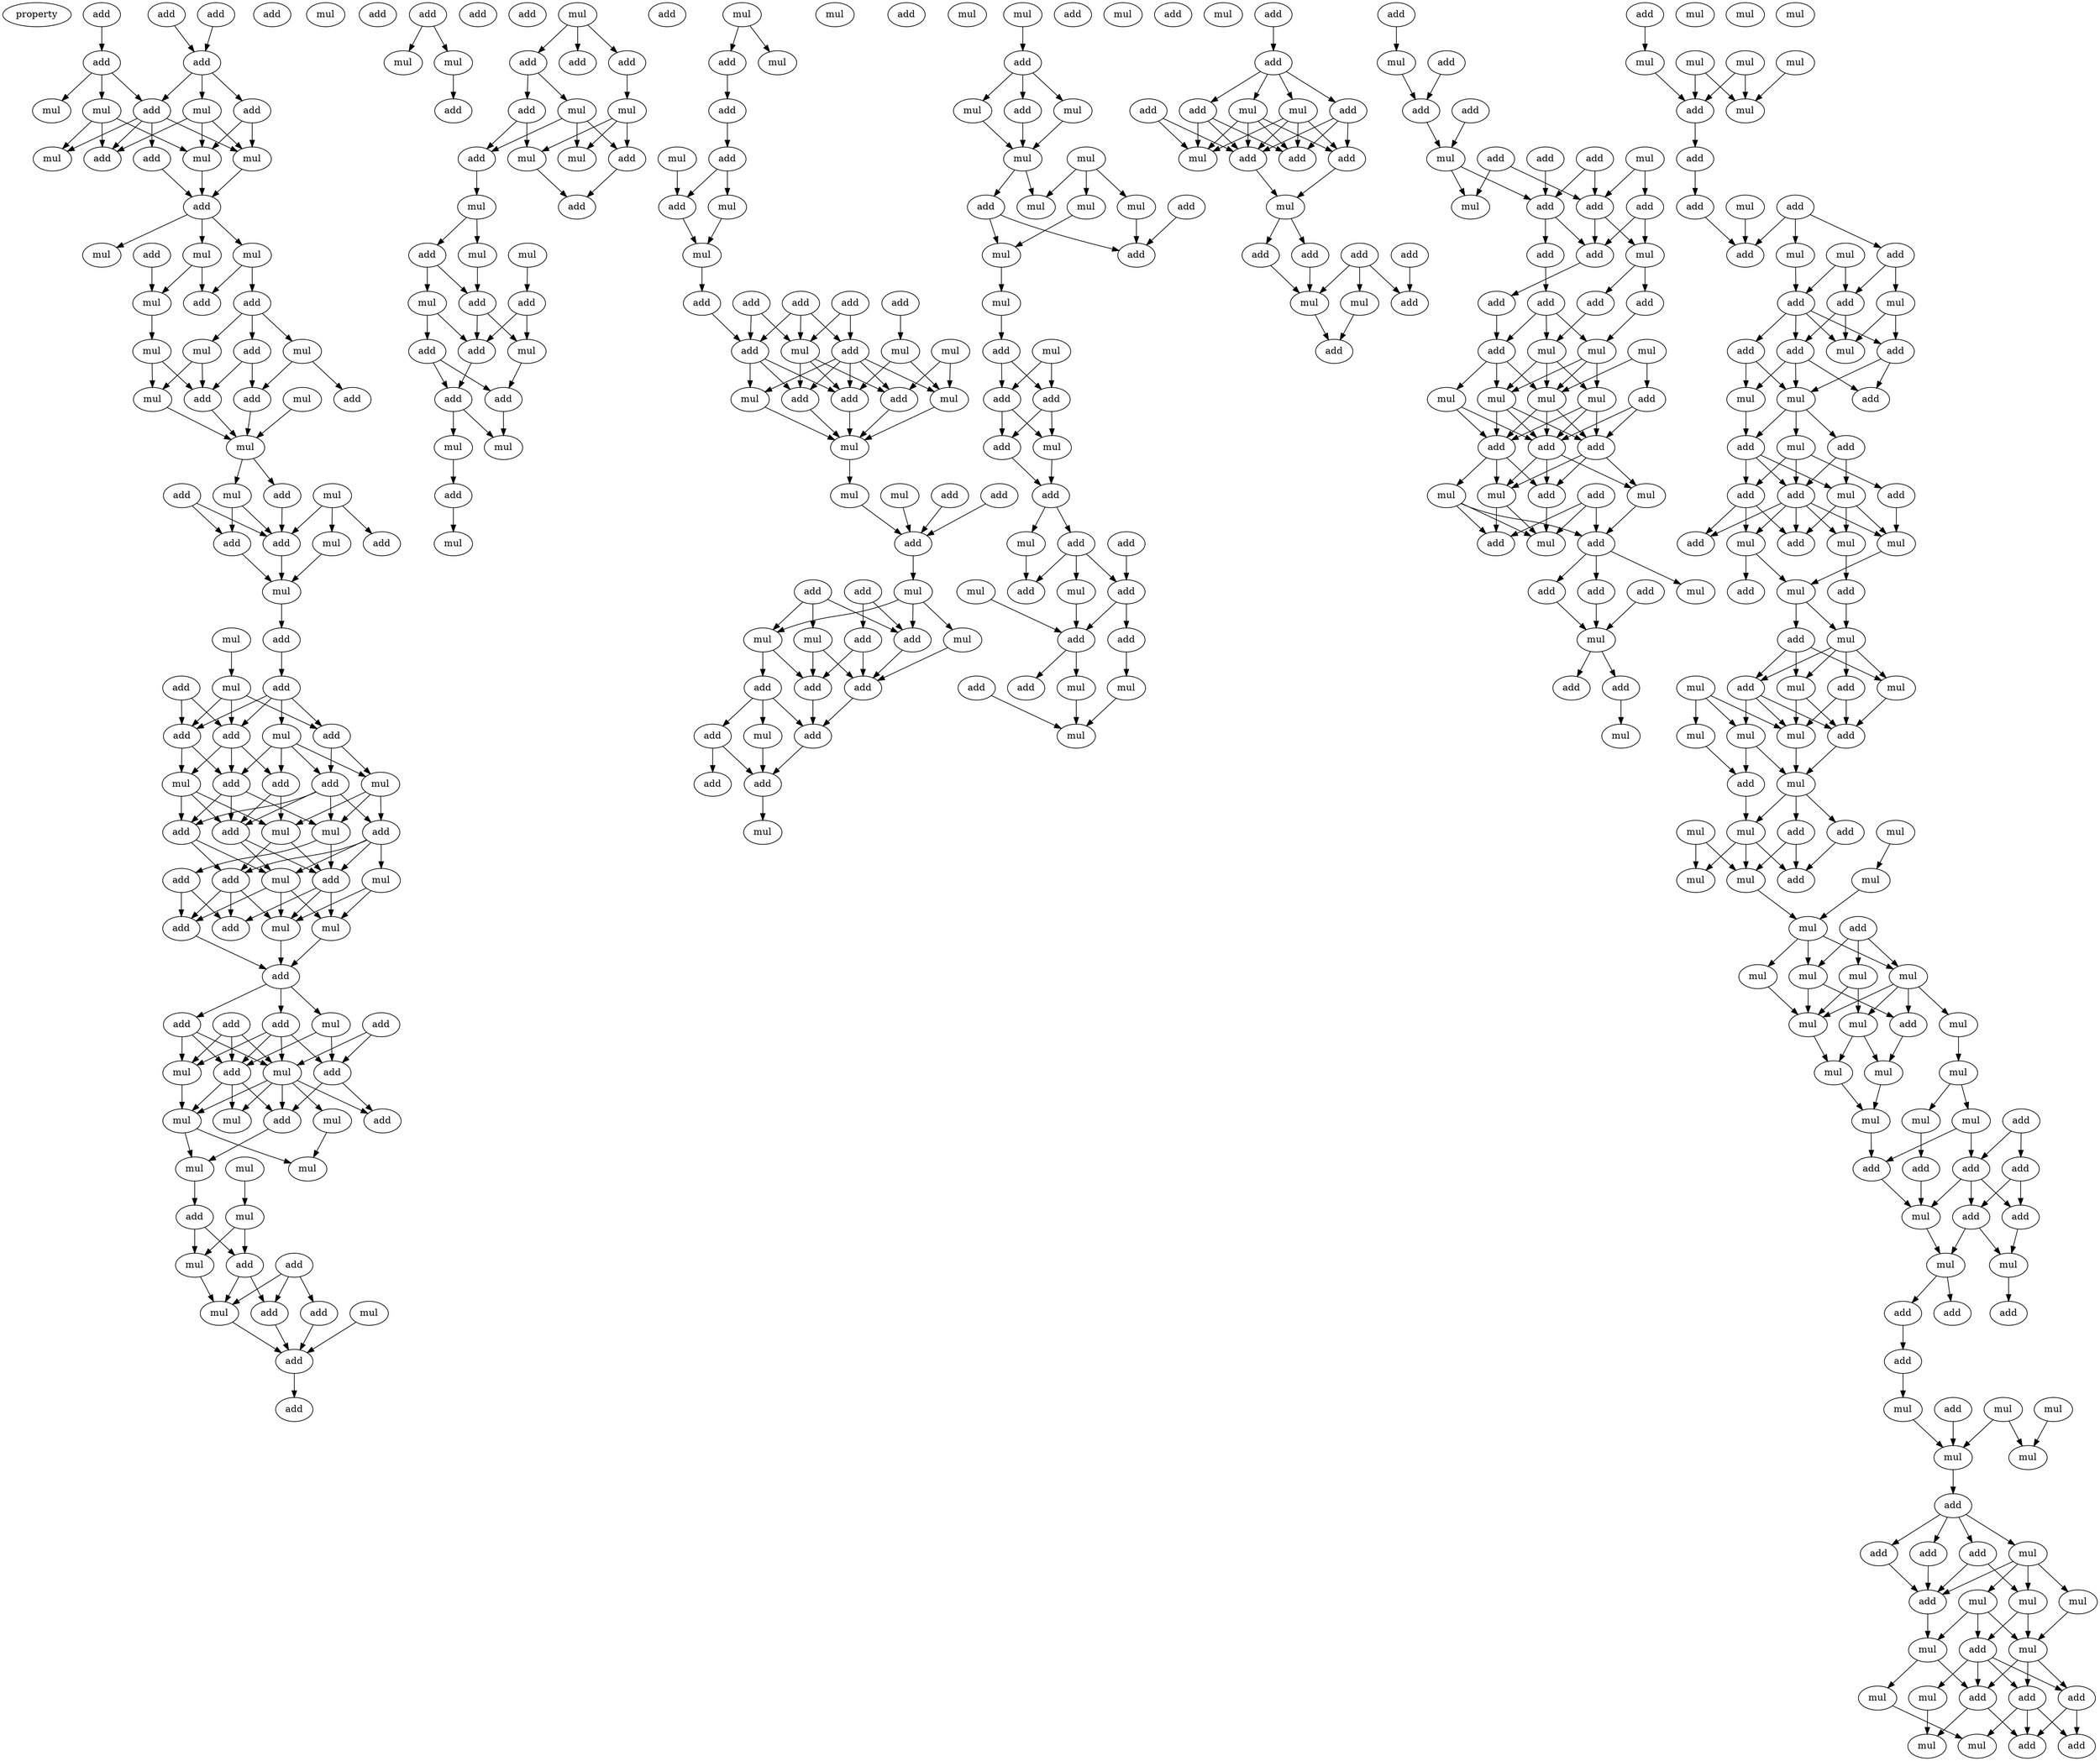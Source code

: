 digraph {
    node [fontcolor=black]
    property [mul=2,lf=1.6]
    0 [ label = add ];
    1 [ label = add ];
    2 [ label = add ];
    3 [ label = add ];
    4 [ label = add ];
    5 [ label = add ];
    6 [ label = mul ];
    7 [ label = add ];
    8 [ label = mul ];
    9 [ label = mul ];
    10 [ label = add ];
    11 [ label = mul ];
    12 [ label = mul ];
    13 [ label = add ];
    14 [ label = mul ];
    15 [ label = add ];
    16 [ label = add ];
    17 [ label = mul ];
    18 [ label = mul ];
    19 [ label = add ];
    20 [ label = mul ];
    21 [ label = add ];
    22 [ label = mul ];
    23 [ label = add ];
    24 [ label = mul ];
    25 [ label = add ];
    26 [ label = mul ];
    27 [ label = mul ];
    28 [ label = add ];
    29 [ label = add ];
    30 [ label = add ];
    31 [ label = mul ];
    32 [ label = mul ];
    33 [ label = mul ];
    34 [ label = add ];
    35 [ label = mul ];
    36 [ label = mul ];
    37 [ label = add ];
    38 [ label = add ];
    39 [ label = add ];
    40 [ label = mul ];
    41 [ label = add ];
    42 [ label = mul ];
    43 [ label = add ];
    44 [ label = mul ];
    45 [ label = add ];
    46 [ label = mul ];
    47 [ label = add ];
    48 [ label = add ];
    49 [ label = add ];
    50 [ label = mul ];
    51 [ label = add ];
    52 [ label = add ];
    53 [ label = add ];
    54 [ label = mul ];
    55 [ label = mul ];
    56 [ label = add ];
    57 [ label = mul ];
    58 [ label = add ];
    59 [ label = mul ];
    60 [ label = add ];
    61 [ label = add ];
    62 [ label = mul ];
    63 [ label = mul ];
    64 [ label = add ];
    65 [ label = add ];
    66 [ label = add ];
    67 [ label = add ];
    68 [ label = add ];
    69 [ label = mul ];
    70 [ label = mul ];
    71 [ label = add ];
    72 [ label = add ];
    73 [ label = add ];
    74 [ label = add ];
    75 [ label = mul ];
    76 [ label = add ];
    77 [ label = mul ];
    78 [ label = add ];
    79 [ label = mul ];
    80 [ label = add ];
    81 [ label = add ];
    82 [ label = mul ];
    83 [ label = mul ];
    84 [ label = mul ];
    85 [ label = add ];
    86 [ label = mul ];
    87 [ label = mul ];
    88 [ label = mul ];
    89 [ label = add ];
    90 [ label = mul ];
    91 [ label = add ];
    92 [ label = mul ];
    93 [ label = add ];
    94 [ label = add ];
    95 [ label = add ];
    96 [ label = mul ];
    97 [ label = mul ];
    98 [ label = mul ];
    99 [ label = add ];
    100 [ label = add ];
    101 [ label = add ];
    102 [ label = add ];
    103 [ label = add ];
    104 [ label = add ];
    105 [ label = mul ];
    106 [ label = mul ];
    107 [ label = add ];
    108 [ label = mul ];
    109 [ label = add ];
    110 [ label = add ];
    111 [ label = add ];
    112 [ label = mul ];
    113 [ label = add ];
    114 [ label = mul ];
    115 [ label = mul ];
    116 [ label = add ];
    117 [ label = add ];
    118 [ label = mul ];
    119 [ label = add ];
    120 [ label = mul ];
    121 [ label = add ];
    122 [ label = mul ];
    123 [ label = mul ];
    124 [ label = add ];
    125 [ label = mul ];
    126 [ label = add ];
    127 [ label = add ];
    128 [ label = mul ];
    129 [ label = add ];
    130 [ label = add ];
    131 [ label = add ];
    132 [ label = mul ];
    133 [ label = add ];
    134 [ label = mul ];
    135 [ label = add ];
    136 [ label = mul ];
    137 [ label = mul ];
    138 [ label = mul ];
    139 [ label = add ];
    140 [ label = mul ];
    141 [ label = add ];
    142 [ label = add ];
    143 [ label = add ];
    144 [ label = mul ];
    145 [ label = add ];
    146 [ label = mul ];
    147 [ label = mul ];
    148 [ label = add ];
    149 [ label = add ];
    150 [ label = add ];
    151 [ label = add ];
    152 [ label = add ];
    153 [ label = mul ];
    154 [ label = add ];
    155 [ label = add ];
    156 [ label = mul ];
    157 [ label = mul ];
    158 [ label = mul ];
    159 [ label = add ];
    160 [ label = add ];
    161 [ label = add ];
    162 [ label = mul ];
    163 [ label = mul ];
    164 [ label = mul ];
    165 [ label = mul ];
    166 [ label = mul ];
    167 [ label = add ];
    168 [ label = add ];
    169 [ label = add ];
    170 [ label = add ];
    171 [ label = add ];
    172 [ label = mul ];
    173 [ label = add ];
    174 [ label = mul ];
    175 [ label = mul ];
    176 [ label = mul ];
    177 [ label = add ];
    178 [ label = add ];
    179 [ label = add ];
    180 [ label = add ];
    181 [ label = add ];
    182 [ label = add ];
    183 [ label = mul ];
    184 [ label = add ];
    185 [ label = add ];
    186 [ label = mul ];
    187 [ label = mul ];
    188 [ label = add ];
    189 [ label = add ];
    190 [ label = mul ];
    191 [ label = add ];
    192 [ label = mul ];
    193 [ label = mul ];
    194 [ label = mul ];
    195 [ label = mul ];
    196 [ label = mul ];
    197 [ label = add ];
    198 [ label = mul ];
    199 [ label = mul ];
    200 [ label = add ];
    201 [ label = mul ];
    202 [ label = add ];
    203 [ label = mul ];
    204 [ label = add ];
    205 [ label = add ];
    206 [ label = mul ];
    207 [ label = add ];
    208 [ label = add ];
    209 [ label = mul ];
    210 [ label = add ];
    211 [ label = mul ];
    212 [ label = add ];
    213 [ label = add ];
    214 [ label = mul ];
    215 [ label = add ];
    216 [ label = add ];
    217 [ label = add ];
    218 [ label = mul ];
    219 [ label = mul ];
    220 [ label = add ];
    221 [ label = add ];
    222 [ label = add ];
    223 [ label = mul ];
    224 [ label = mul ];
    225 [ label = add ];
    226 [ label = mul ];
    227 [ label = add ];
    228 [ label = add ];
    229 [ label = add ];
    230 [ label = mul ];
    231 [ label = add ];
    232 [ label = add ];
    233 [ label = mul ];
    234 [ label = mul ];
    235 [ label = add ];
    236 [ label = add ];
    237 [ label = add ];
    238 [ label = mul ];
    239 [ label = add ];
    240 [ label = add ];
    241 [ label = add ];
    242 [ label = add ];
    243 [ label = mul ];
    244 [ label = add ];
    245 [ label = mul ];
    246 [ label = add ];
    247 [ label = add ];
    248 [ label = add ];
    249 [ label = mul ];
    250 [ label = add ];
    251 [ label = add ];
    252 [ label = add ];
    253 [ label = add ];
    254 [ label = mul ];
    255 [ label = add ];
    256 [ label = mul ];
    257 [ label = mul ];
    258 [ label = add ];
    259 [ label = add ];
    260 [ label = add ];
    261 [ label = mul ];
    262 [ label = add ];
    263 [ label = add ];
    264 [ label = add ];
    265 [ label = add ];
    266 [ label = add ];
    267 [ label = add ];
    268 [ label = mul ];
    269 [ label = mul ];
    270 [ label = mul ];
    271 [ label = add ];
    272 [ label = mul ];
    273 [ label = mul ];
    274 [ label = mul ];
    275 [ label = add ];
    276 [ label = mul ];
    277 [ label = add ];
    278 [ label = add ];
    279 [ label = add ];
    280 [ label = mul ];
    281 [ label = mul ];
    282 [ label = mul ];
    283 [ label = add ];
    284 [ label = add ];
    285 [ label = mul ];
    286 [ label = add ];
    287 [ label = add ];
    288 [ label = add ];
    289 [ label = add ];
    290 [ label = mul ];
    291 [ label = add ];
    292 [ label = mul ];
    293 [ label = add ];
    294 [ label = add ];
    295 [ label = mul ];
    296 [ label = add ];
    297 [ label = mul ];
    298 [ label = mul ];
    299 [ label = mul ];
    300 [ label = mul ];
    301 [ label = add ];
    302 [ label = mul ];
    303 [ label = add ];
    304 [ label = mul ];
    305 [ label = add ];
    306 [ label = add ];
    307 [ label = mul ];
    308 [ label = add ];
    309 [ label = mul ];
    310 [ label = add ];
    311 [ label = mul ];
    312 [ label = add ];
    313 [ label = add ];
    314 [ label = add ];
    315 [ label = add ];
    316 [ label = mul ];
    317 [ label = add ];
    318 [ label = add ];
    319 [ label = mul ];
    320 [ label = mul ];
    321 [ label = add ];
    322 [ label = add ];
    323 [ label = mul ];
    324 [ label = add ];
    325 [ label = add ];
    326 [ label = add ];
    327 [ label = mul ];
    328 [ label = add ];
    329 [ label = mul ];
    330 [ label = mul ];
    331 [ label = add ];
    332 [ label = mul ];
    333 [ label = add ];
    334 [ label = add ];
    335 [ label = mul ];
    336 [ label = mul ];
    337 [ label = add ];
    338 [ label = add ];
    339 [ label = mul ];
    340 [ label = mul ];
    341 [ label = add ];
    342 [ label = mul ];
    343 [ label = mul ];
    344 [ label = mul ];
    345 [ label = mul ];
    346 [ label = add ];
    347 [ label = mul ];
    348 [ label = add ];
    349 [ label = mul ];
    350 [ label = mul ];
    351 [ label = add ];
    352 [ label = add ];
    353 [ label = mul ];
    354 [ label = mul ];
    355 [ label = mul ];
    356 [ label = mul ];
    357 [ label = add ];
    358 [ label = mul ];
    359 [ label = add ];
    360 [ label = mul ];
    361 [ label = mul ];
    362 [ label = mul ];
    363 [ label = mul ];
    364 [ label = add ];
    365 [ label = mul ];
    366 [ label = mul ];
    367 [ label = mul ];
    368 [ label = mul ];
    369 [ label = mul ];
    370 [ label = mul ];
    371 [ label = mul ];
    372 [ label = mul ];
    373 [ label = mul ];
    374 [ label = add ];
    375 [ label = add ];
    376 [ label = add ];
    377 [ label = add ];
    378 [ label = add ];
    379 [ label = add ];
    380 [ label = add ];
    381 [ label = mul ];
    382 [ label = mul ];
    383 [ label = mul ];
    384 [ label = add ];
    385 [ label = mul ];
    386 [ label = add ];
    387 [ label = add ];
    388 [ label = add ];
    389 [ label = add ];
    390 [ label = mul ];
    391 [ label = mul ];
    392 [ label = mul ];
    393 [ label = mul ];
    394 [ label = mul ];
    395 [ label = mul ];
    396 [ label = add ];
    397 [ label = add ];
    398 [ label = mul ];
    399 [ label = add ];
    400 [ label = add ];
    401 [ label = mul ];
    402 [ label = mul ];
    403 [ label = add ];
    404 [ label = mul ];
    405 [ label = mul ];
    406 [ label = mul ];
    407 [ label = add ];
    408 [ label = mul ];
    409 [ label = mul ];
    410 [ label = add ];
    411 [ label = mul ];
    412 [ label = add ];
    413 [ label = add ];
    414 [ label = mul ];
    415 [ label = add ];
    416 [ label = mul ];
    417 [ label = add ];
    0 -> 4 [ name = 0 ];
    2 -> 5 [ name = 1 ];
    3 -> 5 [ name = 2 ];
    4 -> 6 [ name = 3 ];
    4 -> 7 [ name = 4 ];
    4 -> 8 [ name = 5 ];
    5 -> 7 [ name = 6 ];
    5 -> 9 [ name = 7 ];
    5 -> 10 [ name = 8 ];
    6 -> 11 [ name = 9 ];
    6 -> 14 [ name = 10 ];
    6 -> 15 [ name = 11 ];
    7 -> 11 [ name = 12 ];
    7 -> 12 [ name = 13 ];
    7 -> 13 [ name = 14 ];
    7 -> 15 [ name = 15 ];
    9 -> 12 [ name = 16 ];
    9 -> 14 [ name = 17 ];
    9 -> 15 [ name = 18 ];
    10 -> 12 [ name = 19 ];
    10 -> 14 [ name = 20 ];
    12 -> 16 [ name = 21 ];
    13 -> 16 [ name = 22 ];
    14 -> 16 [ name = 23 ];
    16 -> 17 [ name = 24 ];
    16 -> 18 [ name = 25 ];
    16 -> 20 [ name = 26 ];
    17 -> 21 [ name = 27 ];
    17 -> 22 [ name = 28 ];
    19 -> 22 [ name = 29 ];
    20 -> 21 [ name = 30 ];
    20 -> 23 [ name = 31 ];
    22 -> 26 [ name = 32 ];
    23 -> 24 [ name = 33 ];
    23 -> 25 [ name = 34 ];
    23 -> 27 [ name = 35 ];
    24 -> 29 [ name = 36 ];
    24 -> 32 [ name = 37 ];
    25 -> 28 [ name = 38 ];
    25 -> 29 [ name = 39 ];
    26 -> 29 [ name = 40 ];
    26 -> 32 [ name = 41 ];
    27 -> 28 [ name = 42 ];
    27 -> 30 [ name = 43 ];
    28 -> 33 [ name = 44 ];
    29 -> 33 [ name = 45 ];
    31 -> 33 [ name = 46 ];
    32 -> 33 [ name = 47 ];
    33 -> 34 [ name = 48 ];
    33 -> 35 [ name = 49 ];
    34 -> 41 [ name = 50 ];
    35 -> 39 [ name = 51 ];
    35 -> 41 [ name = 52 ];
    36 -> 38 [ name = 53 ];
    36 -> 40 [ name = 54 ];
    36 -> 41 [ name = 55 ];
    37 -> 39 [ name = 56 ];
    37 -> 41 [ name = 57 ];
    39 -> 42 [ name = 58 ];
    40 -> 42 [ name = 59 ];
    41 -> 42 [ name = 60 ];
    42 -> 43 [ name = 61 ];
    43 -> 47 [ name = 62 ];
    44 -> 46 [ name = 63 ];
    45 -> 49 [ name = 64 ];
    45 -> 51 [ name = 65 ];
    46 -> 48 [ name = 66 ];
    46 -> 49 [ name = 67 ];
    46 -> 51 [ name = 68 ];
    47 -> 48 [ name = 69 ];
    47 -> 49 [ name = 70 ];
    47 -> 50 [ name = 71 ];
    47 -> 51 [ name = 72 ];
    48 -> 52 [ name = 73 ];
    48 -> 54 [ name = 74 ];
    49 -> 53 [ name = 75 ];
    49 -> 55 [ name = 76 ];
    49 -> 56 [ name = 77 ];
    50 -> 52 [ name = 78 ];
    50 -> 53 [ name = 79 ];
    50 -> 54 [ name = 80 ];
    50 -> 56 [ name = 81 ];
    51 -> 53 [ name = 82 ];
    51 -> 55 [ name = 83 ];
    52 -> 57 [ name = 84 ];
    52 -> 58 [ name = 85 ];
    52 -> 60 [ name = 86 ];
    52 -> 61 [ name = 87 ];
    53 -> 57 [ name = 88 ];
    53 -> 58 [ name = 89 ];
    53 -> 60 [ name = 90 ];
    54 -> 57 [ name = 91 ];
    54 -> 59 [ name = 92 ];
    54 -> 61 [ name = 93 ];
    55 -> 58 [ name = 94 ];
    55 -> 59 [ name = 95 ];
    55 -> 60 [ name = 96 ];
    56 -> 58 [ name = 97 ];
    56 -> 59 [ name = 98 ];
    57 -> 64 [ name = 99 ];
    57 -> 65 [ name = 100 ];
    58 -> 63 [ name = 101 ];
    58 -> 65 [ name = 102 ];
    59 -> 65 [ name = 103 ];
    59 -> 66 [ name = 104 ];
    60 -> 63 [ name = 105 ];
    60 -> 66 [ name = 106 ];
    61 -> 62 [ name = 107 ];
    61 -> 63 [ name = 108 ];
    61 -> 65 [ name = 109 ];
    61 -> 66 [ name = 110 ];
    62 -> 69 [ name = 111 ];
    62 -> 70 [ name = 112 ];
    63 -> 68 [ name = 113 ];
    63 -> 69 [ name = 114 ];
    63 -> 70 [ name = 115 ];
    64 -> 67 [ name = 116 ];
    64 -> 68 [ name = 117 ];
    65 -> 67 [ name = 118 ];
    65 -> 69 [ name = 119 ];
    65 -> 70 [ name = 120 ];
    66 -> 67 [ name = 121 ];
    66 -> 68 [ name = 122 ];
    66 -> 69 [ name = 123 ];
    68 -> 71 [ name = 124 ];
    69 -> 71 [ name = 125 ];
    70 -> 71 [ name = 126 ];
    71 -> 72 [ name = 127 ];
    71 -> 73 [ name = 128 ];
    71 -> 75 [ name = 129 ];
    72 -> 77 [ name = 130 ];
    72 -> 78 [ name = 131 ];
    72 -> 79 [ name = 132 ];
    72 -> 80 [ name = 133 ];
    73 -> 77 [ name = 134 ];
    73 -> 78 [ name = 135 ];
    73 -> 79 [ name = 136 ];
    74 -> 77 [ name = 137 ];
    74 -> 80 [ name = 138 ];
    75 -> 78 [ name = 139 ];
    75 -> 80 [ name = 140 ];
    76 -> 77 [ name = 141 ];
    76 -> 78 [ name = 142 ];
    76 -> 79 [ name = 143 ];
    77 -> 81 [ name = 144 ];
    77 -> 82 [ name = 145 ];
    77 -> 83 [ name = 146 ];
    77 -> 84 [ name = 147 ];
    77 -> 85 [ name = 148 ];
    78 -> 81 [ name = 149 ];
    78 -> 83 [ name = 150 ];
    78 -> 84 [ name = 151 ];
    79 -> 84 [ name = 152 ];
    80 -> 81 [ name = 153 ];
    80 -> 85 [ name = 154 ];
    81 -> 87 [ name = 155 ];
    82 -> 88 [ name = 156 ];
    84 -> 87 [ name = 157 ];
    84 -> 88 [ name = 158 ];
    86 -> 90 [ name = 159 ];
    87 -> 89 [ name = 160 ];
    89 -> 91 [ name = 161 ];
    89 -> 92 [ name = 162 ];
    90 -> 91 [ name = 163 ];
    90 -> 92 [ name = 164 ];
    91 -> 94 [ name = 165 ];
    91 -> 96 [ name = 166 ];
    92 -> 96 [ name = 167 ];
    93 -> 94 [ name = 168 ];
    93 -> 95 [ name = 169 ];
    93 -> 96 [ name = 170 ];
    94 -> 99 [ name = 171 ];
    95 -> 99 [ name = 172 ];
    96 -> 99 [ name = 173 ];
    97 -> 99 [ name = 174 ];
    99 -> 101 [ name = 175 ];
    102 -> 105 [ name = 176 ];
    102 -> 106 [ name = 177 ];
    106 -> 107 [ name = 178 ];
    108 -> 109 [ name = 179 ];
    108 -> 110 [ name = 180 ];
    108 -> 111 [ name = 181 ];
    109 -> 112 [ name = 182 ];
    109 -> 113 [ name = 183 ];
    111 -> 114 [ name = 184 ];
    112 -> 116 [ name = 185 ];
    112 -> 117 [ name = 186 ];
    112 -> 118 [ name = 187 ];
    113 -> 115 [ name = 188 ];
    113 -> 116 [ name = 189 ];
    114 -> 115 [ name = 190 ];
    114 -> 117 [ name = 191 ];
    114 -> 118 [ name = 192 ];
    115 -> 119 [ name = 193 ];
    116 -> 120 [ name = 194 ];
    117 -> 119 [ name = 195 ];
    120 -> 121 [ name = 196 ];
    120 -> 123 [ name = 197 ];
    121 -> 125 [ name = 198 ];
    121 -> 126 [ name = 199 ];
    122 -> 124 [ name = 200 ];
    123 -> 126 [ name = 201 ];
    124 -> 127 [ name = 202 ];
    124 -> 128 [ name = 203 ];
    125 -> 127 [ name = 204 ];
    125 -> 129 [ name = 205 ];
    126 -> 127 [ name = 206 ];
    126 -> 128 [ name = 207 ];
    127 -> 131 [ name = 208 ];
    128 -> 130 [ name = 209 ];
    129 -> 130 [ name = 210 ];
    129 -> 131 [ name = 211 ];
    130 -> 134 [ name = 212 ];
    131 -> 132 [ name = 213 ];
    131 -> 134 [ name = 214 ];
    132 -> 135 [ name = 215 ];
    135 -> 136 [ name = 216 ];
    137 -> 139 [ name = 217 ];
    137 -> 140 [ name = 218 ];
    139 -> 141 [ name = 219 ];
    141 -> 142 [ name = 220 ];
    142 -> 145 [ name = 221 ];
    142 -> 146 [ name = 222 ];
    144 -> 145 [ name = 223 ];
    145 -> 147 [ name = 224 ];
    146 -> 147 [ name = 225 ];
    147 -> 148 [ name = 226 ];
    148 -> 154 [ name = 227 ];
    149 -> 153 [ name = 228 ];
    149 -> 155 [ name = 229 ];
    150 -> 153 [ name = 230 ];
    150 -> 154 [ name = 231 ];
    150 -> 155 [ name = 232 ];
    151 -> 153 [ name = 233 ];
    151 -> 154 [ name = 234 ];
    152 -> 156 [ name = 235 ];
    153 -> 159 [ name = 236 ];
    153 -> 160 [ name = 237 ];
    153 -> 161 [ name = 238 ];
    154 -> 158 [ name = 239 ];
    154 -> 159 [ name = 240 ];
    154 -> 161 [ name = 241 ];
    155 -> 158 [ name = 242 ];
    155 -> 159 [ name = 243 ];
    155 -> 160 [ name = 244 ];
    155 -> 161 [ name = 245 ];
    155 -> 162 [ name = 246 ];
    156 -> 159 [ name = 247 ];
    156 -> 162 [ name = 248 ];
    157 -> 160 [ name = 249 ];
    157 -> 162 [ name = 250 ];
    158 -> 163 [ name = 251 ];
    159 -> 163 [ name = 252 ];
    160 -> 163 [ name = 253 ];
    161 -> 163 [ name = 254 ];
    162 -> 163 [ name = 255 ];
    163 -> 164 [ name = 256 ];
    164 -> 169 [ name = 257 ];
    165 -> 169 [ name = 258 ];
    167 -> 169 [ name = 259 ];
    168 -> 169 [ name = 260 ];
    169 -> 172 [ name = 261 ];
    170 -> 173 [ name = 262 ];
    170 -> 174 [ name = 263 ];
    170 -> 176 [ name = 264 ];
    171 -> 173 [ name = 265 ];
    171 -> 177 [ name = 266 ];
    172 -> 173 [ name = 267 ];
    172 -> 175 [ name = 268 ];
    172 -> 176 [ name = 269 ];
    173 -> 179 [ name = 270 ];
    174 -> 178 [ name = 271 ];
    174 -> 179 [ name = 272 ];
    175 -> 179 [ name = 273 ];
    176 -> 178 [ name = 274 ];
    176 -> 180 [ name = 275 ];
    177 -> 178 [ name = 276 ];
    177 -> 179 [ name = 277 ];
    178 -> 182 [ name = 278 ];
    179 -> 182 [ name = 279 ];
    180 -> 181 [ name = 280 ];
    180 -> 182 [ name = 281 ];
    180 -> 183 [ name = 282 ];
    181 -> 184 [ name = 283 ];
    181 -> 185 [ name = 284 ];
    182 -> 185 [ name = 285 ];
    183 -> 185 [ name = 286 ];
    185 -> 186 [ name = 287 ];
    187 -> 188 [ name = 288 ];
    188 -> 190 [ name = 289 ];
    188 -> 191 [ name = 290 ];
    188 -> 192 [ name = 291 ];
    190 -> 195 [ name = 292 ];
    191 -> 195 [ name = 293 ];
    192 -> 195 [ name = 294 ];
    194 -> 196 [ name = 295 ];
    194 -> 198 [ name = 296 ];
    194 -> 199 [ name = 297 ];
    195 -> 196 [ name = 298 ];
    195 -> 200 [ name = 299 ];
    197 -> 202 [ name = 300 ];
    198 -> 201 [ name = 301 ];
    199 -> 202 [ name = 302 ];
    200 -> 201 [ name = 303 ];
    200 -> 202 [ name = 304 ];
    201 -> 203 [ name = 305 ];
    203 -> 204 [ name = 306 ];
    204 -> 207 [ name = 307 ];
    204 -> 208 [ name = 308 ];
    206 -> 207 [ name = 309 ];
    206 -> 208 [ name = 310 ];
    207 -> 210 [ name = 311 ];
    207 -> 211 [ name = 312 ];
    208 -> 210 [ name = 313 ];
    208 -> 211 [ name = 314 ];
    210 -> 212 [ name = 315 ];
    211 -> 212 [ name = 316 ];
    212 -> 213 [ name = 317 ];
    212 -> 214 [ name = 318 ];
    213 -> 216 [ name = 319 ];
    213 -> 217 [ name = 320 ];
    213 -> 218 [ name = 321 ];
    214 -> 216 [ name = 322 ];
    215 -> 217 [ name = 323 ];
    217 -> 220 [ name = 324 ];
    217 -> 221 [ name = 325 ];
    218 -> 220 [ name = 326 ];
    219 -> 220 [ name = 327 ];
    220 -> 223 [ name = 328 ];
    220 -> 225 [ name = 329 ];
    221 -> 224 [ name = 330 ];
    222 -> 226 [ name = 331 ];
    223 -> 226 [ name = 332 ];
    224 -> 226 [ name = 333 ];
    227 -> 228 [ name = 334 ];
    228 -> 230 [ name = 335 ];
    228 -> 231 [ name = 336 ];
    228 -> 232 [ name = 337 ];
    228 -> 233 [ name = 338 ];
    229 -> 234 [ name = 339 ];
    229 -> 236 [ name = 340 ];
    230 -> 234 [ name = 341 ];
    230 -> 235 [ name = 342 ];
    230 -> 236 [ name = 343 ];
    230 -> 237 [ name = 344 ];
    231 -> 235 [ name = 345 ];
    231 -> 236 [ name = 346 ];
    231 -> 237 [ name = 347 ];
    232 -> 234 [ name = 348 ];
    232 -> 235 [ name = 349 ];
    232 -> 236 [ name = 350 ];
    233 -> 234 [ name = 351 ];
    233 -> 235 [ name = 352 ];
    233 -> 236 [ name = 353 ];
    233 -> 237 [ name = 354 ];
    236 -> 238 [ name = 355 ];
    237 -> 238 [ name = 356 ];
    238 -> 239 [ name = 357 ];
    238 -> 242 [ name = 358 ];
    239 -> 245 [ name = 359 ];
    240 -> 244 [ name = 360 ];
    241 -> 243 [ name = 361 ];
    241 -> 244 [ name = 362 ];
    241 -> 245 [ name = 363 ];
    242 -> 245 [ name = 364 ];
    243 -> 246 [ name = 365 ];
    245 -> 246 [ name = 366 ];
    247 -> 249 [ name = 367 ];
    248 -> 251 [ name = 368 ];
    249 -> 251 [ name = 369 ];
    250 -> 256 [ name = 370 ];
    251 -> 256 [ name = 371 ];
    252 -> 257 [ name = 372 ];
    252 -> 260 [ name = 373 ];
    253 -> 258 [ name = 374 ];
    253 -> 260 [ name = 375 ];
    254 -> 259 [ name = 376 ];
    254 -> 260 [ name = 377 ];
    255 -> 258 [ name = 378 ];
    256 -> 257 [ name = 379 ];
    256 -> 258 [ name = 380 ];
    258 -> 262 [ name = 381 ];
    258 -> 263 [ name = 382 ];
    259 -> 261 [ name = 383 ];
    259 -> 263 [ name = 384 ];
    260 -> 261 [ name = 385 ];
    260 -> 263 [ name = 386 ];
    261 -> 264 [ name = 387 ];
    261 -> 266 [ name = 388 ];
    262 -> 265 [ name = 389 ];
    263 -> 267 [ name = 390 ];
    264 -> 269 [ name = 391 ];
    265 -> 269 [ name = 392 ];
    265 -> 270 [ name = 393 ];
    265 -> 271 [ name = 394 ];
    266 -> 270 [ name = 395 ];
    267 -> 271 [ name = 396 ];
    268 -> 275 [ name = 397 ];
    268 -> 276 [ name = 398 ];
    269 -> 272 [ name = 399 ];
    269 -> 274 [ name = 400 ];
    269 -> 276 [ name = 401 ];
    270 -> 272 [ name = 402 ];
    270 -> 274 [ name = 403 ];
    270 -> 276 [ name = 404 ];
    271 -> 273 [ name = 405 ];
    271 -> 274 [ name = 406 ];
    271 -> 276 [ name = 407 ];
    272 -> 277 [ name = 408 ];
    272 -> 278 [ name = 409 ];
    272 -> 279 [ name = 410 ];
    273 -> 277 [ name = 411 ];
    273 -> 279 [ name = 412 ];
    274 -> 277 [ name = 413 ];
    274 -> 278 [ name = 414 ];
    274 -> 279 [ name = 415 ];
    275 -> 277 [ name = 416 ];
    275 -> 278 [ name = 417 ];
    276 -> 277 [ name = 418 ];
    276 -> 278 [ name = 419 ];
    276 -> 279 [ name = 420 ];
    277 -> 280 [ name = 421 ];
    277 -> 282 [ name = 422 ];
    277 -> 283 [ name = 423 ];
    278 -> 280 [ name = 424 ];
    278 -> 282 [ name = 425 ];
    278 -> 283 [ name = 426 ];
    279 -> 280 [ name = 427 ];
    279 -> 281 [ name = 428 ];
    279 -> 283 [ name = 429 ];
    280 -> 285 [ name = 430 ];
    280 -> 286 [ name = 431 ];
    281 -> 285 [ name = 432 ];
    281 -> 286 [ name = 433 ];
    281 -> 287 [ name = 434 ];
    282 -> 287 [ name = 435 ];
    283 -> 285 [ name = 436 ];
    284 -> 285 [ name = 437 ];
    284 -> 286 [ name = 438 ];
    284 -> 287 [ name = 439 ];
    287 -> 288 [ name = 440 ];
    287 -> 289 [ name = 441 ];
    287 -> 290 [ name = 442 ];
    288 -> 292 [ name = 443 ];
    289 -> 292 [ name = 444 ];
    291 -> 292 [ name = 445 ];
    292 -> 293 [ name = 446 ];
    292 -> 294 [ name = 447 ];
    294 -> 295 [ name = 448 ];
    296 -> 299 [ name = 449 ];
    297 -> 302 [ name = 450 ];
    298 -> 301 [ name = 451 ];
    298 -> 302 [ name = 452 ];
    299 -> 301 [ name = 453 ];
    300 -> 301 [ name = 454 ];
    300 -> 302 [ name = 455 ];
    301 -> 303 [ name = 456 ];
    303 -> 305 [ name = 457 ];
    304 -> 308 [ name = 458 ];
    305 -> 308 [ name = 459 ];
    306 -> 307 [ name = 460 ];
    306 -> 308 [ name = 461 ];
    306 -> 310 [ name = 462 ];
    307 -> 312 [ name = 463 ];
    309 -> 312 [ name = 464 ];
    309 -> 313 [ name = 465 ];
    310 -> 311 [ name = 466 ];
    310 -> 313 [ name = 467 ];
    311 -> 315 [ name = 468 ];
    311 -> 316 [ name = 469 ];
    312 -> 314 [ name = 470 ];
    312 -> 315 [ name = 471 ];
    312 -> 316 [ name = 472 ];
    312 -> 317 [ name = 473 ];
    313 -> 314 [ name = 474 ];
    313 -> 316 [ name = 475 ];
    314 -> 318 [ name = 476 ];
    314 -> 319 [ name = 477 ];
    314 -> 320 [ name = 478 ];
    315 -> 318 [ name = 479 ];
    315 -> 319 [ name = 480 ];
    317 -> 319 [ name = 481 ];
    317 -> 320 [ name = 482 ];
    319 -> 321 [ name = 483 ];
    319 -> 322 [ name = 484 ];
    319 -> 323 [ name = 485 ];
    320 -> 322 [ name = 486 ];
    321 -> 324 [ name = 487 ];
    321 -> 327 [ name = 488 ];
    322 -> 324 [ name = 489 ];
    322 -> 326 [ name = 490 ];
    322 -> 327 [ name = 491 ];
    323 -> 324 [ name = 492 ];
    323 -> 325 [ name = 493 ];
    323 -> 326 [ name = 494 ];
    324 -> 328 [ name = 495 ];
    324 -> 329 [ name = 496 ];
    324 -> 330 [ name = 497 ];
    324 -> 331 [ name = 498 ];
    324 -> 332 [ name = 499 ];
    325 -> 329 [ name = 500 ];
    326 -> 328 [ name = 501 ];
    326 -> 331 [ name = 502 ];
    326 -> 332 [ name = 503 ];
    327 -> 329 [ name = 504 ];
    327 -> 330 [ name = 505 ];
    327 -> 331 [ name = 506 ];
    329 -> 335 [ name = 507 ];
    330 -> 334 [ name = 508 ];
    332 -> 333 [ name = 509 ];
    332 -> 335 [ name = 510 ];
    334 -> 336 [ name = 511 ];
    335 -> 336 [ name = 512 ];
    335 -> 337 [ name = 513 ];
    336 -> 338 [ name = 514 ];
    336 -> 339 [ name = 515 ];
    336 -> 341 [ name = 516 ];
    336 -> 342 [ name = 517 ];
    337 -> 339 [ name = 518 ];
    337 -> 341 [ name = 519 ];
    337 -> 342 [ name = 520 ];
    338 -> 345 [ name = 521 ];
    338 -> 346 [ name = 522 ];
    339 -> 345 [ name = 523 ];
    339 -> 346 [ name = 524 ];
    340 -> 343 [ name = 525 ];
    340 -> 344 [ name = 526 ];
    340 -> 345 [ name = 527 ];
    341 -> 344 [ name = 528 ];
    341 -> 345 [ name = 529 ];
    341 -> 346 [ name = 530 ];
    342 -> 346 [ name = 531 ];
    343 -> 348 [ name = 532 ];
    344 -> 347 [ name = 533 ];
    344 -> 348 [ name = 534 ];
    345 -> 347 [ name = 535 ];
    346 -> 347 [ name = 536 ];
    347 -> 349 [ name = 537 ];
    347 -> 351 [ name = 538 ];
    347 -> 352 [ name = 539 ];
    348 -> 349 [ name = 540 ];
    349 -> 355 [ name = 541 ];
    349 -> 356 [ name = 542 ];
    349 -> 357 [ name = 543 ];
    350 -> 355 [ name = 544 ];
    350 -> 356 [ name = 545 ];
    351 -> 357 [ name = 546 ];
    352 -> 356 [ name = 547 ];
    352 -> 357 [ name = 548 ];
    353 -> 354 [ name = 549 ];
    354 -> 358 [ name = 550 ];
    356 -> 358 [ name = 551 ];
    358 -> 361 [ name = 552 ];
    358 -> 362 [ name = 553 ];
    358 -> 363 [ name = 554 ];
    359 -> 360 [ name = 555 ];
    359 -> 361 [ name = 556 ];
    359 -> 362 [ name = 557 ];
    360 -> 365 [ name = 558 ];
    360 -> 367 [ name = 559 ];
    361 -> 364 [ name = 560 ];
    361 -> 367 [ name = 561 ];
    362 -> 364 [ name = 562 ];
    362 -> 365 [ name = 563 ];
    362 -> 366 [ name = 564 ];
    362 -> 367 [ name = 565 ];
    363 -> 367 [ name = 566 ];
    364 -> 368 [ name = 567 ];
    365 -> 368 [ name = 568 ];
    365 -> 369 [ name = 569 ];
    366 -> 370 [ name = 570 ];
    367 -> 369 [ name = 571 ];
    368 -> 372 [ name = 572 ];
    369 -> 372 [ name = 573 ];
    370 -> 371 [ name = 574 ];
    370 -> 373 [ name = 575 ];
    371 -> 378 [ name = 576 ];
    372 -> 375 [ name = 577 ];
    373 -> 375 [ name = 578 ];
    373 -> 377 [ name = 579 ];
    374 -> 376 [ name = 580 ];
    374 -> 377 [ name = 581 ];
    375 -> 381 [ name = 582 ];
    376 -> 379 [ name = 583 ];
    376 -> 380 [ name = 584 ];
    377 -> 379 [ name = 585 ];
    377 -> 380 [ name = 586 ];
    377 -> 381 [ name = 587 ];
    378 -> 381 [ name = 588 ];
    379 -> 382 [ name = 589 ];
    379 -> 383 [ name = 590 ];
    380 -> 383 [ name = 591 ];
    381 -> 382 [ name = 592 ];
    382 -> 384 [ name = 593 ];
    382 -> 387 [ name = 594 ];
    383 -> 386 [ name = 595 ];
    384 -> 388 [ name = 596 ];
    388 -> 393 [ name = 597 ];
    389 -> 394 [ name = 598 ];
    390 -> 395 [ name = 599 ];
    392 -> 394 [ name = 600 ];
    392 -> 395 [ name = 601 ];
    393 -> 394 [ name = 602 ];
    394 -> 396 [ name = 603 ];
    396 -> 397 [ name = 604 ];
    396 -> 398 [ name = 605 ];
    396 -> 399 [ name = 606 ];
    396 -> 400 [ name = 607 ];
    397 -> 403 [ name = 608 ];
    398 -> 402 [ name = 609 ];
    398 -> 403 [ name = 610 ];
    398 -> 404 [ name = 611 ];
    398 -> 405 [ name = 612 ];
    399 -> 402 [ name = 613 ];
    399 -> 403 [ name = 614 ];
    400 -> 403 [ name = 615 ];
    402 -> 406 [ name = 616 ];
    402 -> 407 [ name = 617 ];
    403 -> 408 [ name = 618 ];
    404 -> 406 [ name = 619 ];
    404 -> 407 [ name = 620 ];
    404 -> 408 [ name = 621 ];
    405 -> 406 [ name = 622 ];
    406 -> 410 [ name = 623 ];
    406 -> 412 [ name = 624 ];
    406 -> 413 [ name = 625 ];
    407 -> 410 [ name = 626 ];
    407 -> 411 [ name = 627 ];
    407 -> 412 [ name = 628 ];
    407 -> 413 [ name = 629 ];
    408 -> 409 [ name = 630 ];
    408 -> 413 [ name = 631 ];
    409 -> 416 [ name = 632 ];
    410 -> 415 [ name = 633 ];
    410 -> 416 [ name = 634 ];
    410 -> 417 [ name = 635 ];
    411 -> 414 [ name = 636 ];
    412 -> 415 [ name = 637 ];
    412 -> 417 [ name = 638 ];
    413 -> 414 [ name = 639 ];
    413 -> 417 [ name = 640 ];
}
